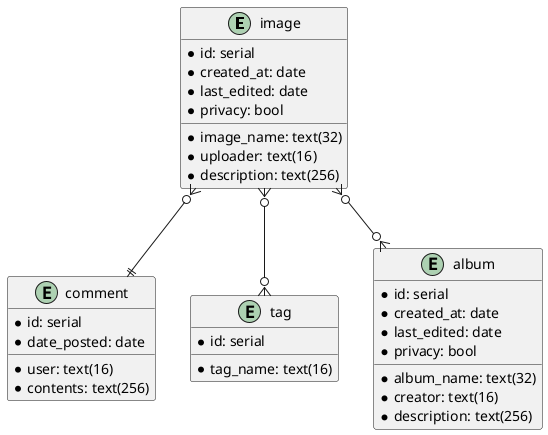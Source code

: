 @startuml
entity image {
* id: serial
* image_name: text(32)
* uploader: text(16)
* created_at: date
* last_edited: date
* description: text(256)
* privacy: bool
  
}

entity comment {
*id: serial
*user: text(16)
*contents: text(256)
*date_posted: date

}

entity tag {
*id: serial
*tag_name: text(16)
}

entity album {
*id: serial
*album_name: text(32)
*creator: text(16)
*description: text(256)
*created_at: date
*last_edited: date
*privacy: bool
}

image }o--o{ tag 
image }o--o{ album
image }o--|| comment


@enduml
